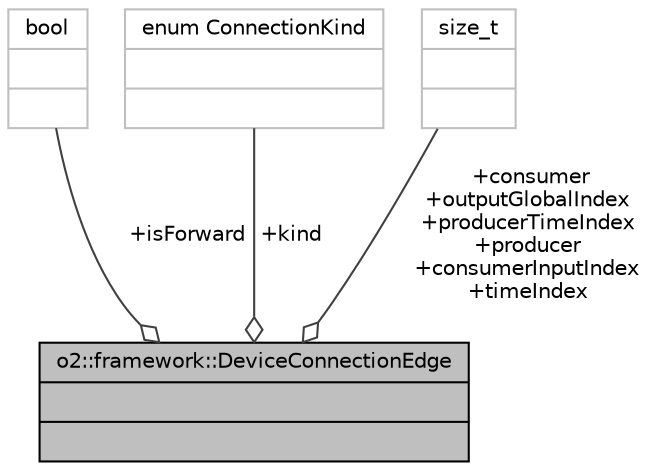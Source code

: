 digraph "o2::framework::DeviceConnectionEdge"
{
 // INTERACTIVE_SVG=YES
  bgcolor="transparent";
  edge [fontname="Helvetica",fontsize="10",labelfontname="Helvetica",labelfontsize="10"];
  node [fontname="Helvetica",fontsize="10",shape=record];
  Node1 [label="{o2::framework::DeviceConnectionEdge\n||}",height=0.2,width=0.4,color="black", fillcolor="grey75", style="filled", fontcolor="black"];
  Node2 -> Node1 [color="grey25",fontsize="10",style="solid",label=" +isForward" ,arrowhead="odiamond",fontname="Helvetica"];
  Node2 [label="{bool\n||}",height=0.2,width=0.4,color="grey75"];
  Node3 -> Node1 [color="grey25",fontsize="10",style="solid",label=" +kind" ,arrowhead="odiamond",fontname="Helvetica"];
  Node3 [label="{enum ConnectionKind\n||}",height=0.2,width=0.4,color="grey75"];
  Node4 -> Node1 [color="grey25",fontsize="10",style="solid",label=" +consumer\n+outputGlobalIndex\n+producerTimeIndex\n+producer\n+consumerInputIndex\n+timeIndex" ,arrowhead="odiamond",fontname="Helvetica"];
  Node4 [label="{size_t\n||}",height=0.2,width=0.4,color="grey75"];
}
